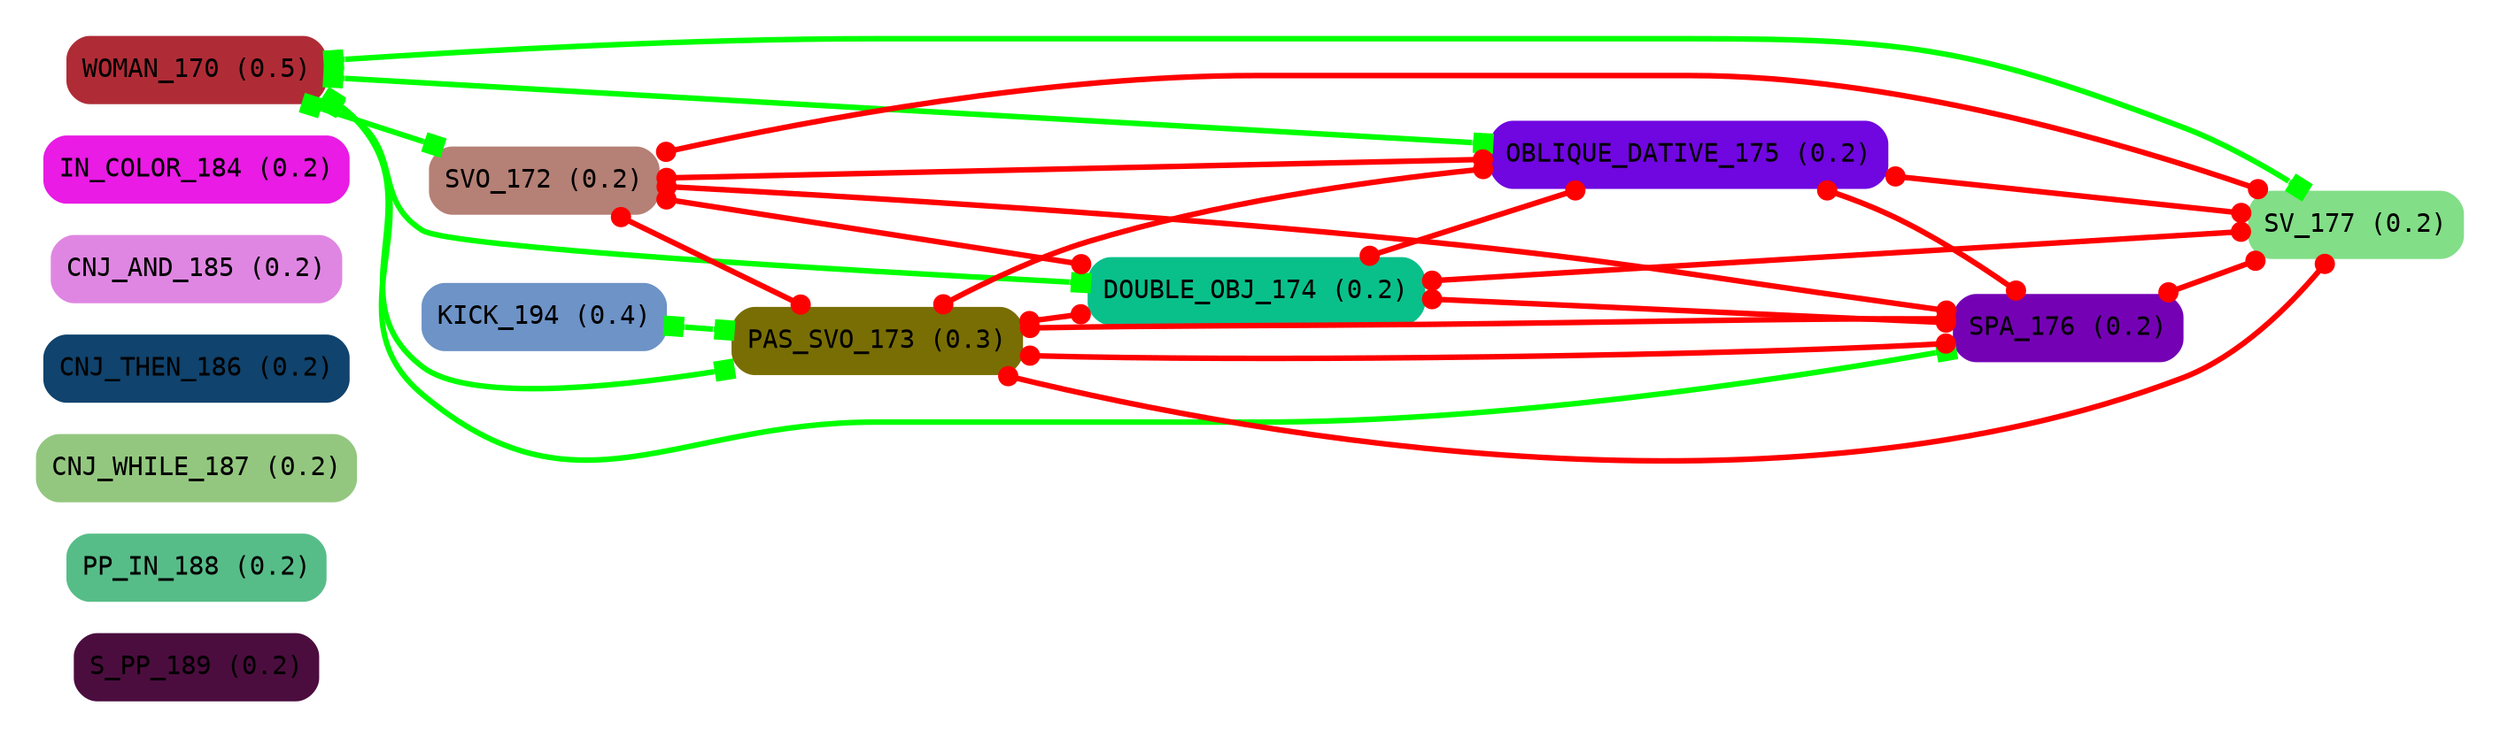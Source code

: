 digraph Grammatical_WM_C_concise {
rankdir=LR;
style=rounded;
labeljust=l;
compound=true;
subgraph cluster_C2_cluster {
color=white;
label="";
fill=white;
WOMAN_170 [shape=box, fontname=consolas, fontsize=14, fillcolor="#af2c36", color="#af2c36", style="filled, rounded", label=<<FONT FACE="consolas">WOMAN_170 (0.5)</FONT>>];
SVO_172 [shape=box, fontname=consolas, fontsize=14, fillcolor="#b58075", color="#b58075", style="filled, rounded", label=<<FONT FACE="consolas">SVO_172 (0.2)</FONT>>];
PAS_SVO_173 [shape=box, fontname=consolas, fontsize=14, fillcolor="#796e04", color="#796e04", style="filled, rounded", label=<<FONT FACE="consolas">PAS_SVO_173 (0.3)</FONT>>];
DOUBLE_OBJ_174 [shape=box, fontname=consolas, fontsize=14, fillcolor="#09c08a", color="#09c08a", style="filled, rounded", label=<<FONT FACE="consolas">DOUBLE_OBJ_174 (0.2)</FONT>>];
OBLIQUE_DATIVE_175 [shape=box, fontname=consolas, fontsize=14, fillcolor="#7006e0", color="#7006e0", style="filled, rounded", label=<<FONT FACE="consolas">OBLIQUE_DATIVE_175 (0.2)</FONT>>];
SPA_176 [shape=box, fontname=consolas, fontsize=14, fillcolor="#7402b4", color="#7402b4", style="filled, rounded", label=<<FONT FACE="consolas">SPA_176 (0.2)</FONT>>];
SV_177 [shape=box, fontname=consolas, fontsize=14, fillcolor="#82de87", color="#82de87", style="filled, rounded", label=<<FONT FACE="consolas">SV_177 (0.2)</FONT>>];
IN_COLOR_184 [shape=box, fontname=consolas, fontsize=14, fillcolor="#e91be4", color="#e91be4", style="filled, rounded", label=<<FONT FACE="consolas">IN_COLOR_184 (0.2)</FONT>>];
CNJ_AND_185 [shape=box, fontname=consolas, fontsize=14, fillcolor="#df86e2", color="#df86e2", style="filled, rounded", label=<<FONT FACE="consolas">CNJ_AND_185 (0.2)</FONT>>];
CNJ_THEN_186 [shape=box, fontname=consolas, fontsize=14, fillcolor="#10436d", color="#10436d", style="filled, rounded", label=<<FONT FACE="consolas">CNJ_THEN_186 (0.2)</FONT>>];
CNJ_WHILE_187 [shape=box, fontname=consolas, fontsize=14, fillcolor="#93c77f", color="#93c77f", style="filled, rounded", label=<<FONT FACE="consolas">CNJ_WHILE_187 (0.2)</FONT>>];
PP_IN_188 [shape=box, fontname=consolas, fontsize=14, fillcolor="#57bd88", color="#57bd88", style="filled, rounded", label=<<FONT FACE="consolas">PP_IN_188 (0.2)</FONT>>];
S_PP_189 [shape=box, fontname=consolas, fontsize=14, fillcolor="#4b0d3e", color="#4b0d3e", style="filled, rounded", label=<<FONT FACE="consolas">S_PP_189 (0.2)</FONT>>];
KICK_194 [shape=box, fontname=consolas, fontsize=14, fillcolor="#6d93c7", color="#6d93c7", style="filled, rounded", label=<<FONT FACE="consolas">KICK_194 (0.4)</FONT>>];
WOMAN_170 -> SVO_172  [arrowhead=box, splines=spline, color=green, arrowtail=box, dir=both, penwidth=3];
WOMAN_170 -> PAS_SVO_173  [arrowhead=box, splines=spline, color=green, arrowtail=box, dir=both, penwidth=3];
WOMAN_170 -> DOUBLE_OBJ_174  [arrowhead=box, splines=spline, color=green, arrowtail=box, dir=both, penwidth=3];
WOMAN_170 -> OBLIQUE_DATIVE_175  [arrowhead=box, splines=spline, color=green, arrowtail=box, dir=both, penwidth=3];
WOMAN_170 -> SPA_176  [arrowhead=box, splines=spline, color=green, arrowtail=box, dir=both, penwidth=3];
WOMAN_170 -> SV_177  [arrowhead=box, splines=spline, color=green, arrowtail=box, dir=both, penwidth=3];
KICK_194 -> PAS_SVO_173  [arrowhead=box, splines=spline, color=green, arrowtail=box, dir=both, penwidth=3];
SVO_172 -> PAS_SVO_173  [arrowhead=dot, splines=spline, color=red, arrowtail=dot, dir=both, penwidth=3];
SVO_172 -> DOUBLE_OBJ_174  [arrowhead=dot, splines=spline, color=red, arrowtail=dot, dir=both, penwidth=3];
SVO_172 -> OBLIQUE_DATIVE_175  [arrowhead=dot, splines=spline, color=red, arrowtail=dot, dir=both, penwidth=3];
SVO_172 -> SPA_176  [arrowhead=dot, splines=spline, color=red, arrowtail=dot, dir=both, penwidth=3];
SVO_172 -> SV_177  [arrowhead=dot, splines=spline, color=red, arrowtail=dot, dir=both, penwidth=3];
PAS_SVO_173 -> DOUBLE_OBJ_174  [arrowhead=dot, splines=spline, color=red, arrowtail=dot, dir=both, penwidth=3];
PAS_SVO_173 -> OBLIQUE_DATIVE_175  [arrowhead=dot, splines=spline, color=red, arrowtail=dot, dir=both, penwidth=3];
PAS_SVO_173 -> SPA_176  [arrowhead=dot, splines=spline, color=red, arrowtail=dot, dir=both, penwidth=3];
PAS_SVO_173 -> SV_177  [arrowhead=dot, splines=spline, color=red, arrowtail=dot, dir=both, penwidth=3];
DOUBLE_OBJ_174 -> OBLIQUE_DATIVE_175  [arrowhead=dot, splines=spline, color=red, arrowtail=dot, dir=both, penwidth=3];
DOUBLE_OBJ_174 -> SPA_176  [arrowhead=dot, splines=spline, color=red, arrowtail=dot, dir=both, penwidth=3];
DOUBLE_OBJ_174 -> SV_177  [arrowhead=dot, splines=spline, color=red, arrowtail=dot, dir=both, penwidth=3];
OBLIQUE_DATIVE_175 -> SPA_176  [arrowhead=dot, splines=spline, color=red, arrowtail=dot, dir=both, penwidth=3];
OBLIQUE_DATIVE_175 -> SV_177  [arrowhead=dot, splines=spline, color=red, arrowtail=dot, dir=both, penwidth=3];
SPA_176 -> SV_177  [arrowhead=dot, splines=spline, color=red, arrowtail=dot, dir=both, penwidth=3];
PAS_SVO_173 -> SPA_176  [arrowhead=dot, splines=spline, color=red, arrowtail=dot, dir=both, penwidth=3];
}

}
